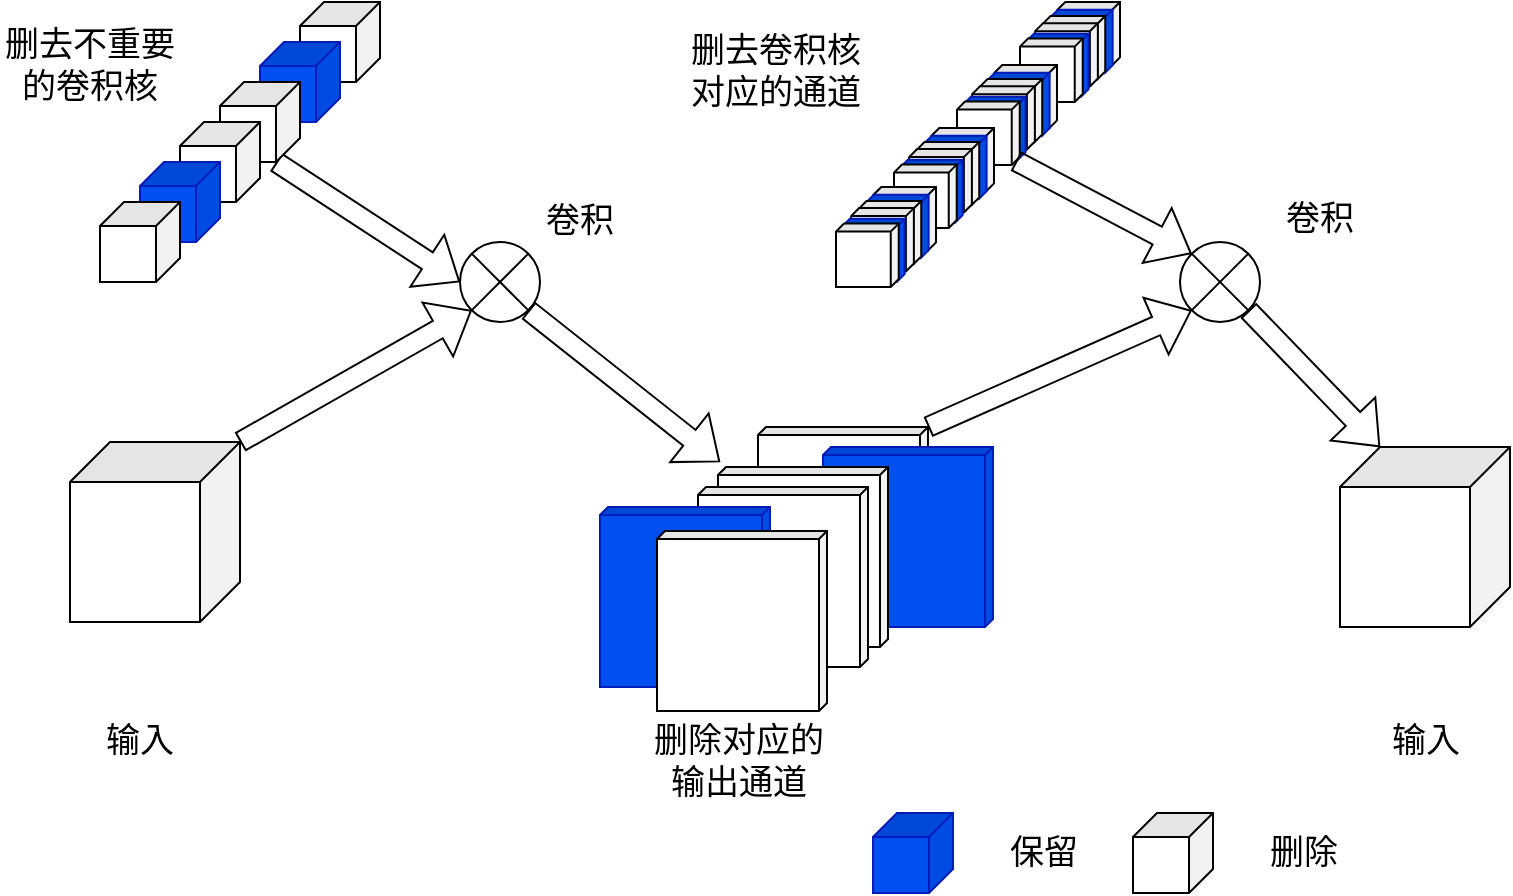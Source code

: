 <mxfile version="12.0.2" type="github" pages="1"><diagram id="3-l6I-IUZ1gtHvxM8swQ" name="第 1 页"><mxGraphModel dx="958" dy="529" grid="0" gridSize="10" guides="1" tooltips="1" connect="1" arrows="1" fold="1" page="1" pageScale="1" pageWidth="827" pageHeight="1169" math="0" shadow="0"><root><mxCell id="0"/><mxCell id="1" parent="0"/><mxCell id="PT3NE94t3As7rDdemqpv-11" style="rounded=0;orthogonalLoop=1;jettySize=auto;html=1;exitX=0;exitY=0;exitDx=0;exitDy=0;exitPerimeter=0;entryX=0;entryY=1;entryDx=0;entryDy=0;shape=flexArrow;" edge="1" parent="1" source="PT3NE94t3As7rDdemqpv-1" target="PT3NE94t3As7rDdemqpv-10"><mxGeometry relative="1" as="geometry"/></mxCell><mxCell id="PT3NE94t3As7rDdemqpv-1" value="" style="shape=cube;whiteSpace=wrap;html=1;boundedLbl=1;backgroundOutline=1;darkOpacity=0.05;darkOpacity2=0.1;direction=south;" vertex="1" parent="1"><mxGeometry x="85" y="300" width="85" height="90" as="geometry"/></mxCell><mxCell id="PT3NE94t3As7rDdemqpv-67" style="edgeStyle=none;rounded=0;orthogonalLoop=1;jettySize=auto;html=1;exitX=0;exitY=0;exitDx=0;exitDy=0;exitPerimeter=0;entryX=0;entryY=1;entryDx=0;entryDy=0;shape=flexArrow;" edge="1" parent="1" source="PT3NE94t3As7rDdemqpv-16" target="PT3NE94t3As7rDdemqpv-64"><mxGeometry relative="1" as="geometry"/></mxCell><mxCell id="PT3NE94t3As7rDdemqpv-16" value="" style="shape=cube;whiteSpace=wrap;html=1;boundedLbl=1;backgroundOutline=1;darkOpacity=0.05;darkOpacity2=0.1;direction=south;size=4;" vertex="1" parent="1"><mxGeometry x="429" y="292.5" width="85" height="90" as="geometry"/></mxCell><mxCell id="PT3NE94t3As7rDdemqpv-2" value="" style="shape=cube;whiteSpace=wrap;html=1;boundedLbl=1;backgroundOutline=1;darkOpacity=0.05;darkOpacity2=0.1;size=12;direction=south;" vertex="1" parent="1"><mxGeometry x="200" y="80" width="40" height="40" as="geometry"/></mxCell><mxCell id="PT3NE94t3As7rDdemqpv-4" value="" style="shape=cube;whiteSpace=wrap;html=1;boundedLbl=1;backgroundOutline=1;darkOpacity=0.05;darkOpacity2=0.1;size=12;direction=south;fillColor=#0050ef;strokeColor=#001DBC;fontColor=#ffffff;" vertex="1" parent="1"><mxGeometry x="180" y="100" width="40" height="40" as="geometry"/></mxCell><mxCell id="PT3NE94t3As7rDdemqpv-12" style="rounded=0;orthogonalLoop=1;jettySize=auto;html=1;exitX=0;exitY=0;exitDx=40;exitDy=12;exitPerimeter=0;entryX=0;entryY=0.5;entryDx=0;entryDy=0;shape=flexArrow;" edge="1" parent="1" source="PT3NE94t3As7rDdemqpv-5" target="PT3NE94t3As7rDdemqpv-10"><mxGeometry relative="1" as="geometry"/></mxCell><mxCell id="PT3NE94t3As7rDdemqpv-5" value="" style="shape=cube;whiteSpace=wrap;html=1;boundedLbl=1;backgroundOutline=1;darkOpacity=0.05;darkOpacity2=0.1;size=12;direction=south;" vertex="1" parent="1"><mxGeometry x="160" y="120" width="40" height="40" as="geometry"/></mxCell><mxCell id="PT3NE94t3As7rDdemqpv-7" value="" style="shape=cube;whiteSpace=wrap;html=1;boundedLbl=1;backgroundOutline=1;darkOpacity=0.05;darkOpacity2=0.1;size=12;direction=south;" vertex="1" parent="1"><mxGeometry x="140" y="140" width="40" height="40" as="geometry"/></mxCell><mxCell id="PT3NE94t3As7rDdemqpv-8" value="" style="shape=cube;whiteSpace=wrap;html=1;boundedLbl=1;backgroundOutline=1;darkOpacity=0.05;darkOpacity2=0.1;size=12;direction=south;fillColor=#0050ef;strokeColor=#001DBC;fontColor=#ffffff;" vertex="1" parent="1"><mxGeometry x="120" y="160" width="40" height="40" as="geometry"/></mxCell><mxCell id="PT3NE94t3As7rDdemqpv-9" value="" style="shape=cube;whiteSpace=wrap;html=1;boundedLbl=1;backgroundOutline=1;darkOpacity=0.05;darkOpacity2=0.1;size=12;direction=south;" vertex="1" parent="1"><mxGeometry x="100" y="180" width="40" height="40" as="geometry"/></mxCell><mxCell id="PT3NE94t3As7rDdemqpv-24" style="edgeStyle=none;rounded=0;orthogonalLoop=1;jettySize=auto;html=1;exitX=1;exitY=1;exitDx=0;exitDy=0;shape=flexArrow;" edge="1" parent="1" source="PT3NE94t3As7rDdemqpv-10"><mxGeometry relative="1" as="geometry"><mxPoint x="410" y="310" as="targetPoint"/></mxGeometry></mxCell><mxCell id="PT3NE94t3As7rDdemqpv-10" value="" style="shape=sumEllipse;perimeter=ellipsePerimeter;whiteSpace=wrap;html=1;backgroundOutline=1;" vertex="1" parent="1"><mxGeometry x="280" y="200" width="40" height="40" as="geometry"/></mxCell><mxCell id="PT3NE94t3As7rDdemqpv-18" value="" style="shape=cube;whiteSpace=wrap;html=1;boundedLbl=1;backgroundOutline=1;darkOpacity=0.05;darkOpacity2=0.1;direction=south;size=4;fillColor=#0050ef;strokeColor=#001DBC;fontColor=#ffffff;" vertex="1" parent="1"><mxGeometry x="461.5" y="302.5" width="85" height="90" as="geometry"/></mxCell><mxCell id="PT3NE94t3As7rDdemqpv-19" value="" style="shape=cube;whiteSpace=wrap;html=1;boundedLbl=1;backgroundOutline=1;darkOpacity=0.05;darkOpacity2=0.1;direction=south;size=4;" vertex="1" parent="1"><mxGeometry x="409" y="312.5" width="85" height="90" as="geometry"/></mxCell><mxCell id="PT3NE94t3As7rDdemqpv-20" value="" style="shape=cube;whiteSpace=wrap;html=1;boundedLbl=1;backgroundOutline=1;darkOpacity=0.05;darkOpacity2=0.1;direction=south;size=4;" vertex="1" parent="1"><mxGeometry x="399" y="322.5" width="85" height="90" as="geometry"/></mxCell><mxCell id="PT3NE94t3As7rDdemqpv-21" value="" style="shape=cube;whiteSpace=wrap;html=1;boundedLbl=1;backgroundOutline=1;darkOpacity=0.05;darkOpacity2=0.1;direction=south;size=4;fillColor=#0050ef;strokeColor=#001DBC;fontColor=#ffffff;" vertex="1" parent="1"><mxGeometry x="350" y="332.5" width="85" height="90" as="geometry"/></mxCell><mxCell id="PT3NE94t3As7rDdemqpv-22" value="" style="shape=cube;whiteSpace=wrap;html=1;boundedLbl=1;backgroundOutline=1;darkOpacity=0.05;darkOpacity2=0.1;direction=south;size=4;" vertex="1" parent="1"><mxGeometry x="378.5" y="344.5" width="85" height="90" as="geometry"/></mxCell><mxCell id="PT3NE94t3As7rDdemqpv-31" value="" style="group" vertex="1" connectable="0" parent="1"><mxGeometry x="560" y="80" width="50" height="50" as="geometry"/></mxCell><mxCell id="PT3NE94t3As7rDdemqpv-25" value="" style="shape=cube;whiteSpace=wrap;html=1;boundedLbl=1;backgroundOutline=1;darkOpacity=0.05;darkOpacity2=0.1;direction=south;size=4;" vertex="1" parent="PT3NE94t3As7rDdemqpv-31"><mxGeometry x="18.635" width="31.365" height="31.69" as="geometry"/></mxCell><mxCell id="PT3NE94t3As7rDdemqpv-26" value="" style="shape=cube;whiteSpace=wrap;html=1;boundedLbl=1;backgroundOutline=1;darkOpacity=0.05;darkOpacity2=0.1;direction=south;size=4;fillColor=#0050ef;strokeColor=#001DBC;fontColor=#ffffff;" vertex="1" parent="PT3NE94t3As7rDdemqpv-31"><mxGeometry x="14.945" y="3.873" width="31.365" height="31.69" as="geometry"/></mxCell><mxCell id="PT3NE94t3As7rDdemqpv-27" value="" style="shape=cube;whiteSpace=wrap;html=1;boundedLbl=1;backgroundOutline=1;darkOpacity=0.05;darkOpacity2=0.1;direction=south;size=4;" vertex="1" parent="PT3NE94t3As7rDdemqpv-31"><mxGeometry x="11.255" y="7.042" width="31.365" height="31.69" as="geometry"/></mxCell><mxCell id="PT3NE94t3As7rDdemqpv-28" value="" style="shape=cube;whiteSpace=wrap;html=1;boundedLbl=1;backgroundOutline=1;darkOpacity=0.05;darkOpacity2=0.1;direction=south;size=4;" vertex="1" parent="PT3NE94t3As7rDdemqpv-31"><mxGeometry x="7.565" y="10.563" width="31.365" height="31.69" as="geometry"/></mxCell><mxCell id="PT3NE94t3As7rDdemqpv-29" value="" style="shape=cube;whiteSpace=wrap;html=1;boundedLbl=1;backgroundOutline=1;darkOpacity=0.05;darkOpacity2=0.1;direction=south;size=4;fillColor=#0050ef;strokeColor=#001DBC;fontColor=#ffffff;" vertex="1" parent="PT3NE94t3As7rDdemqpv-31"><mxGeometry x="2.952" y="15.845" width="31.365" height="31.69" as="geometry"/></mxCell><mxCell id="PT3NE94t3As7rDdemqpv-30" value="" style="shape=cube;whiteSpace=wrap;html=1;boundedLbl=1;backgroundOutline=1;darkOpacity=0.05;darkOpacity2=0.1;direction=south;size=4;" vertex="1" parent="PT3NE94t3As7rDdemqpv-31"><mxGeometry y="18.31" width="31.365" height="31.69" as="geometry"/></mxCell><mxCell id="PT3NE94t3As7rDdemqpv-43" value="" style="group" vertex="1" connectable="0" parent="1"><mxGeometry x="528.5" y="111.5" width="50" height="50" as="geometry"/></mxCell><mxCell id="PT3NE94t3As7rDdemqpv-44" value="" style="shape=cube;whiteSpace=wrap;html=1;boundedLbl=1;backgroundOutline=1;darkOpacity=0.05;darkOpacity2=0.1;direction=south;size=4;" vertex="1" parent="PT3NE94t3As7rDdemqpv-43"><mxGeometry x="18.635" width="31.365" height="31.69" as="geometry"/></mxCell><mxCell id="PT3NE94t3As7rDdemqpv-45" value="" style="shape=cube;whiteSpace=wrap;html=1;boundedLbl=1;backgroundOutline=1;darkOpacity=0.05;darkOpacity2=0.1;direction=south;size=4;fillColor=#0050ef;strokeColor=#001DBC;fontColor=#ffffff;" vertex="1" parent="PT3NE94t3As7rDdemqpv-43"><mxGeometry x="14.945" y="3.873" width="31.365" height="31.69" as="geometry"/></mxCell><mxCell id="PT3NE94t3As7rDdemqpv-46" value="" style="shape=cube;whiteSpace=wrap;html=1;boundedLbl=1;backgroundOutline=1;darkOpacity=0.05;darkOpacity2=0.1;direction=south;size=4;" vertex="1" parent="PT3NE94t3As7rDdemqpv-43"><mxGeometry x="11.255" y="7.042" width="31.365" height="31.69" as="geometry"/></mxCell><mxCell id="PT3NE94t3As7rDdemqpv-47" value="" style="shape=cube;whiteSpace=wrap;html=1;boundedLbl=1;backgroundOutline=1;darkOpacity=0.05;darkOpacity2=0.1;direction=south;size=4;" vertex="1" parent="PT3NE94t3As7rDdemqpv-43"><mxGeometry x="7.565" y="10.563" width="31.365" height="31.69" as="geometry"/></mxCell><mxCell id="PT3NE94t3As7rDdemqpv-48" value="" style="shape=cube;whiteSpace=wrap;html=1;boundedLbl=1;backgroundOutline=1;darkOpacity=0.05;darkOpacity2=0.1;direction=south;size=4;fillColor=#0050ef;strokeColor=#001DBC;fontColor=#ffffff;" vertex="1" parent="PT3NE94t3As7rDdemqpv-43"><mxGeometry x="2.952" y="15.845" width="31.365" height="31.69" as="geometry"/></mxCell><mxCell id="PT3NE94t3As7rDdemqpv-49" value="" style="shape=cube;whiteSpace=wrap;html=1;boundedLbl=1;backgroundOutline=1;darkOpacity=0.05;darkOpacity2=0.1;direction=south;size=4;" vertex="1" parent="PT3NE94t3As7rDdemqpv-43"><mxGeometry y="18.31" width="31.365" height="31.69" as="geometry"/></mxCell><mxCell id="PT3NE94t3As7rDdemqpv-50" value="" style="group" vertex="1" connectable="0" parent="1"><mxGeometry x="497" y="143" width="50" height="50" as="geometry"/></mxCell><mxCell id="PT3NE94t3As7rDdemqpv-51" value="" style="shape=cube;whiteSpace=wrap;html=1;boundedLbl=1;backgroundOutline=1;darkOpacity=0.05;darkOpacity2=0.1;direction=south;size=4;" vertex="1" parent="PT3NE94t3As7rDdemqpv-50"><mxGeometry x="18.635" width="31.365" height="31.69" as="geometry"/></mxCell><mxCell id="PT3NE94t3As7rDdemqpv-52" value="" style="shape=cube;whiteSpace=wrap;html=1;boundedLbl=1;backgroundOutline=1;darkOpacity=0.05;darkOpacity2=0.1;direction=south;size=4;fillColor=#0050ef;strokeColor=#001DBC;fontColor=#ffffff;" vertex="1" parent="PT3NE94t3As7rDdemqpv-50"><mxGeometry x="14.945" y="3.873" width="31.365" height="31.69" as="geometry"/></mxCell><mxCell id="PT3NE94t3As7rDdemqpv-53" value="" style="shape=cube;whiteSpace=wrap;html=1;boundedLbl=1;backgroundOutline=1;darkOpacity=0.05;darkOpacity2=0.1;direction=south;size=4;" vertex="1" parent="PT3NE94t3As7rDdemqpv-50"><mxGeometry x="11.255" y="7.042" width="31.365" height="31.69" as="geometry"/></mxCell><mxCell id="PT3NE94t3As7rDdemqpv-54" value="" style="shape=cube;whiteSpace=wrap;html=1;boundedLbl=1;backgroundOutline=1;darkOpacity=0.05;darkOpacity2=0.1;direction=south;size=4;" vertex="1" parent="PT3NE94t3As7rDdemqpv-50"><mxGeometry x="7.565" y="10.563" width="31.365" height="31.69" as="geometry"/></mxCell><mxCell id="PT3NE94t3As7rDdemqpv-55" value="" style="shape=cube;whiteSpace=wrap;html=1;boundedLbl=1;backgroundOutline=1;darkOpacity=0.05;darkOpacity2=0.1;direction=south;size=4;fillColor=#0050ef;strokeColor=#001DBC;fontColor=#ffffff;" vertex="1" parent="PT3NE94t3As7rDdemqpv-50"><mxGeometry x="2.952" y="15.845" width="31.365" height="31.69" as="geometry"/></mxCell><mxCell id="PT3NE94t3As7rDdemqpv-56" value="" style="shape=cube;whiteSpace=wrap;html=1;boundedLbl=1;backgroundOutline=1;darkOpacity=0.05;darkOpacity2=0.1;direction=south;size=4;" vertex="1" parent="PT3NE94t3As7rDdemqpv-50"><mxGeometry y="18.31" width="31.365" height="31.69" as="geometry"/></mxCell><mxCell id="PT3NE94t3As7rDdemqpv-57" value="" style="group" vertex="1" connectable="0" parent="1"><mxGeometry x="468" y="172.5" width="50" height="50" as="geometry"/></mxCell><mxCell id="PT3NE94t3As7rDdemqpv-58" value="" style="shape=cube;whiteSpace=wrap;html=1;boundedLbl=1;backgroundOutline=1;darkOpacity=0.05;darkOpacity2=0.1;direction=south;size=4;" vertex="1" parent="PT3NE94t3As7rDdemqpv-57"><mxGeometry x="18.635" width="31.365" height="31.69" as="geometry"/></mxCell><mxCell id="PT3NE94t3As7rDdemqpv-59" value="" style="shape=cube;whiteSpace=wrap;html=1;boundedLbl=1;backgroundOutline=1;darkOpacity=0.05;darkOpacity2=0.1;direction=south;size=4;fillColor=#0050ef;strokeColor=#001DBC;fontColor=#ffffff;" vertex="1" parent="PT3NE94t3As7rDdemqpv-57"><mxGeometry x="14.945" y="3.873" width="31.365" height="31.69" as="geometry"/></mxCell><mxCell id="PT3NE94t3As7rDdemqpv-60" value="" style="shape=cube;whiteSpace=wrap;html=1;boundedLbl=1;backgroundOutline=1;darkOpacity=0.05;darkOpacity2=0.1;direction=south;size=4;" vertex="1" parent="PT3NE94t3As7rDdemqpv-57"><mxGeometry x="11.255" y="7.042" width="31.365" height="31.69" as="geometry"/></mxCell><mxCell id="PT3NE94t3As7rDdemqpv-61" value="" style="shape=cube;whiteSpace=wrap;html=1;boundedLbl=1;backgroundOutline=1;darkOpacity=0.05;darkOpacity2=0.1;direction=south;size=4;" vertex="1" parent="PT3NE94t3As7rDdemqpv-57"><mxGeometry x="7.565" y="10.563" width="31.365" height="31.69" as="geometry"/></mxCell><mxCell id="PT3NE94t3As7rDdemqpv-62" value="" style="shape=cube;whiteSpace=wrap;html=1;boundedLbl=1;backgroundOutline=1;darkOpacity=0.05;darkOpacity2=0.1;direction=south;size=4;fillColor=#0050ef;strokeColor=#001DBC;fontColor=#ffffff;" vertex="1" parent="PT3NE94t3As7rDdemqpv-57"><mxGeometry x="2.952" y="15.845" width="31.365" height="31.69" as="geometry"/></mxCell><mxCell id="PT3NE94t3As7rDdemqpv-63" value="" style="shape=cube;whiteSpace=wrap;html=1;boundedLbl=1;backgroundOutline=1;darkOpacity=0.05;darkOpacity2=0.1;direction=south;size=4;" vertex="1" parent="PT3NE94t3As7rDdemqpv-57"><mxGeometry y="18.31" width="31.365" height="31.69" as="geometry"/></mxCell><mxCell id="PT3NE94t3As7rDdemqpv-68" style="edgeStyle=none;rounded=0;orthogonalLoop=1;jettySize=auto;html=1;exitX=1;exitY=1;exitDx=0;exitDy=0;entryX=0;entryY=0;entryDx=0;entryDy=65;entryPerimeter=0;shape=flexArrow;" edge="1" parent="1" source="PT3NE94t3As7rDdemqpv-64" target="PT3NE94t3As7rDdemqpv-65"><mxGeometry relative="1" as="geometry"/></mxCell><mxCell id="PT3NE94t3As7rDdemqpv-64" value="" style="shape=sumEllipse;perimeter=ellipsePerimeter;whiteSpace=wrap;html=1;backgroundOutline=1;" vertex="1" parent="1"><mxGeometry x="640" y="200" width="40" height="40" as="geometry"/></mxCell><mxCell id="PT3NE94t3As7rDdemqpv-65" value="" style="shape=cube;whiteSpace=wrap;html=1;boundedLbl=1;backgroundOutline=1;darkOpacity=0.05;darkOpacity2=0.1;direction=south;" vertex="1" parent="1"><mxGeometry x="720" y="302.5" width="85" height="90" as="geometry"/></mxCell><mxCell id="PT3NE94t3As7rDdemqpv-66" style="edgeStyle=none;rounded=0;orthogonalLoop=1;jettySize=auto;html=1;exitX=0;exitY=0;exitDx=29.69;exitDy=2;exitPerimeter=0;entryX=0;entryY=0;entryDx=0;entryDy=0;shape=flexArrow;" edge="1" parent="1" source="PT3NE94t3As7rDdemqpv-49" target="PT3NE94t3As7rDdemqpv-64"><mxGeometry relative="1" as="geometry"/></mxCell><mxCell id="PT3NE94t3As7rDdemqpv-69" value="删去不重要的卷积核" style="text;html=1;strokeColor=none;fillColor=none;align=center;verticalAlign=middle;whiteSpace=wrap;rounded=0;fontSize=17;" vertex="1" parent="1"><mxGeometry x="50" y="102" width="90" height="20" as="geometry"/></mxCell><mxCell id="PT3NE94t3As7rDdemqpv-70" value="输入" style="text;html=1;strokeColor=none;fillColor=none;align=center;verticalAlign=middle;whiteSpace=wrap;rounded=0;fontSize=17;" vertex="1" parent="1"><mxGeometry x="90" y="440" width="60" height="20" as="geometry"/></mxCell><mxCell id="PT3NE94t3As7rDdemqpv-71" value="卷积" style="text;html=1;strokeColor=none;fillColor=none;align=center;verticalAlign=middle;whiteSpace=wrap;rounded=0;fontSize=17;" vertex="1" parent="1"><mxGeometry x="310" y="180" width="60" height="20" as="geometry"/></mxCell><mxCell id="PT3NE94t3As7rDdemqpv-73" value="删除对应的输出通道" style="text;html=1;strokeColor=none;fillColor=none;align=center;verticalAlign=middle;whiteSpace=wrap;rounded=0;fontSize=17;" vertex="1" parent="1"><mxGeometry x="370" y="450" width="99" height="20" as="geometry"/></mxCell><mxCell id="PT3NE94t3As7rDdemqpv-74" value="删去卷积核对应的通道" style="text;html=1;strokeColor=none;fillColor=none;align=center;verticalAlign=middle;whiteSpace=wrap;rounded=0;fontSize=17;" vertex="1" parent="1"><mxGeometry x="393" y="105" width="90" height="20" as="geometry"/></mxCell><mxCell id="PT3NE94t3As7rDdemqpv-75" value="卷积" style="text;html=1;strokeColor=none;fillColor=none;align=center;verticalAlign=middle;whiteSpace=wrap;rounded=0;fontSize=17;" vertex="1" parent="1"><mxGeometry x="680" y="178.5" width="60" height="20" as="geometry"/></mxCell><mxCell id="PT3NE94t3As7rDdemqpv-76" value="输入" style="text;html=1;strokeColor=none;fillColor=none;align=center;verticalAlign=middle;whiteSpace=wrap;rounded=0;fontSize=17;" vertex="1" parent="1"><mxGeometry x="732.5" y="440" width="60" height="20" as="geometry"/></mxCell><mxCell id="PT3NE94t3As7rDdemqpv-77" value="" style="shape=cube;whiteSpace=wrap;html=1;boundedLbl=1;backgroundOutline=1;darkOpacity=0.05;darkOpacity2=0.1;size=12;direction=south;fillColor=#0050ef;strokeColor=#001DBC;fontColor=#ffffff;" vertex="1" parent="1"><mxGeometry x="486.5" y="485.5" width="40" height="40" as="geometry"/></mxCell><mxCell id="PT3NE94t3As7rDdemqpv-80" value="" style="shape=cube;whiteSpace=wrap;html=1;boundedLbl=1;backgroundOutline=1;darkOpacity=0.05;darkOpacity2=0.1;size=12;direction=south;" vertex="1" parent="1"><mxGeometry x="616.5" y="485.5" width="40" height="40" as="geometry"/></mxCell><mxCell id="PT3NE94t3As7rDdemqpv-81" value="保留" style="text;html=1;strokeColor=none;fillColor=none;align=center;verticalAlign=middle;whiteSpace=wrap;rounded=0;fontSize=17;" vertex="1" parent="1"><mxGeometry x="541.5" y="495.5" width="60" height="20" as="geometry"/></mxCell><mxCell id="PT3NE94t3As7rDdemqpv-82" value="删除" style="text;html=1;strokeColor=none;fillColor=none;align=center;verticalAlign=middle;whiteSpace=wrap;rounded=0;fontSize=17;" vertex="1" parent="1"><mxGeometry x="671.5" y="495.5" width="60" height="20" as="geometry"/></mxCell></root></mxGraphModel></diagram></mxfile>